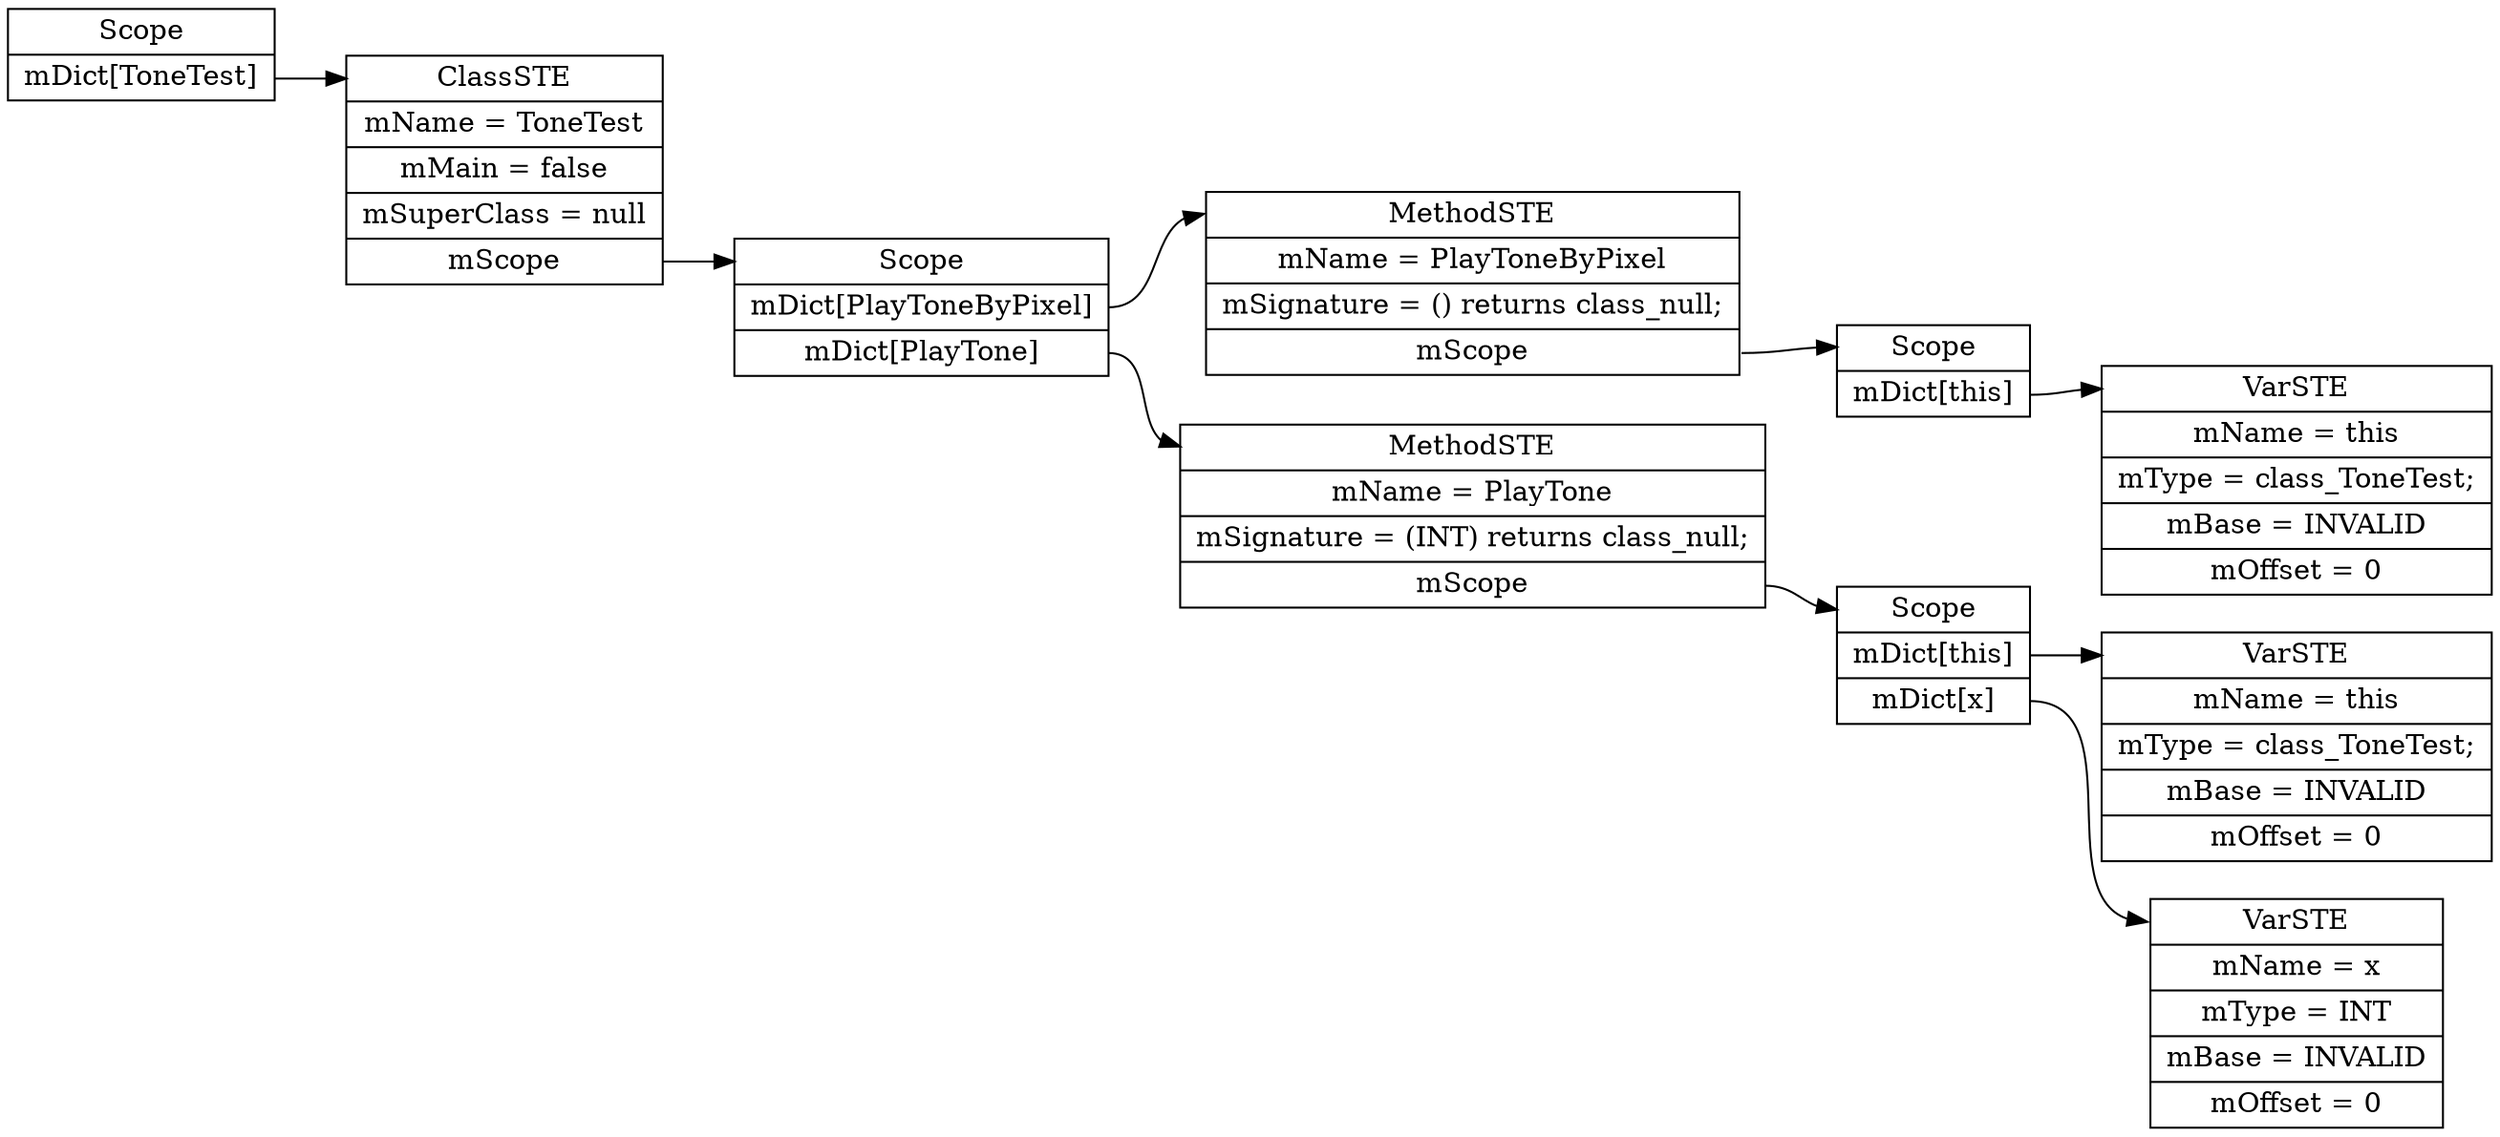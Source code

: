 digraph SymTable {
	graph [rankdir="LR"];
	node [shape=record];
	0 [label=" <f0> Scope | <f1> mDict\[ToneTest\] "];
	0:<f1> -> 1:<f0>;
	1 [label=" <f0> ClassSTE | <f1> mName = ToneTest| <f2> mMain = false| <f3> mSuperClass = null| <f4> mScope "];
	1:<f4> -> 2:<f0>;
	2 [label=" <f0> Scope | <f1> mDict\[PlayToneByPixel\] | <f2> mDict\[PlayTone\] "];
	2:<f1> -> 3:<f0>;
	3 [label=" <f0> MethodSTE | <f1> mName = PlayToneByPixel| <f2> mSignature = () returns class_null;| <f3> mScope "];
	3:<f3> -> 4:<f0>;
	4 [label=" <f0> Scope | <f1> mDict\[this\] "];
	4:<f1> -> 5:<f0>;
	5 [label=" <f0> VarSTE | <f1> mName = this| <f2> mType = class_ToneTest;| <f3> mBase = INVALID| <f4> mOffset = 0"];
	2:<f2> -> 6:<f0>;
	6 [label=" <f0> MethodSTE | <f1> mName = PlayTone| <f2> mSignature = (INT) returns class_null;| <f3> mScope "];
	6:<f3> -> 7:<f0>;
	7 [label=" <f0> Scope | <f1> mDict\[this\] | <f2> mDict\[x\] "];
	7:<f1> -> 8:<f0>;
	8 [label=" <f0> VarSTE | <f1> mName = this| <f2> mType = class_ToneTest;| <f3> mBase = INVALID| <f4> mOffset = 0"];
	7:<f2> -> 9:<f0>;
	9 [label=" <f0> VarSTE | <f1> mName = x| <f2> mType = INT| <f3> mBase = INVALID| <f4> mOffset = 0"];
}
